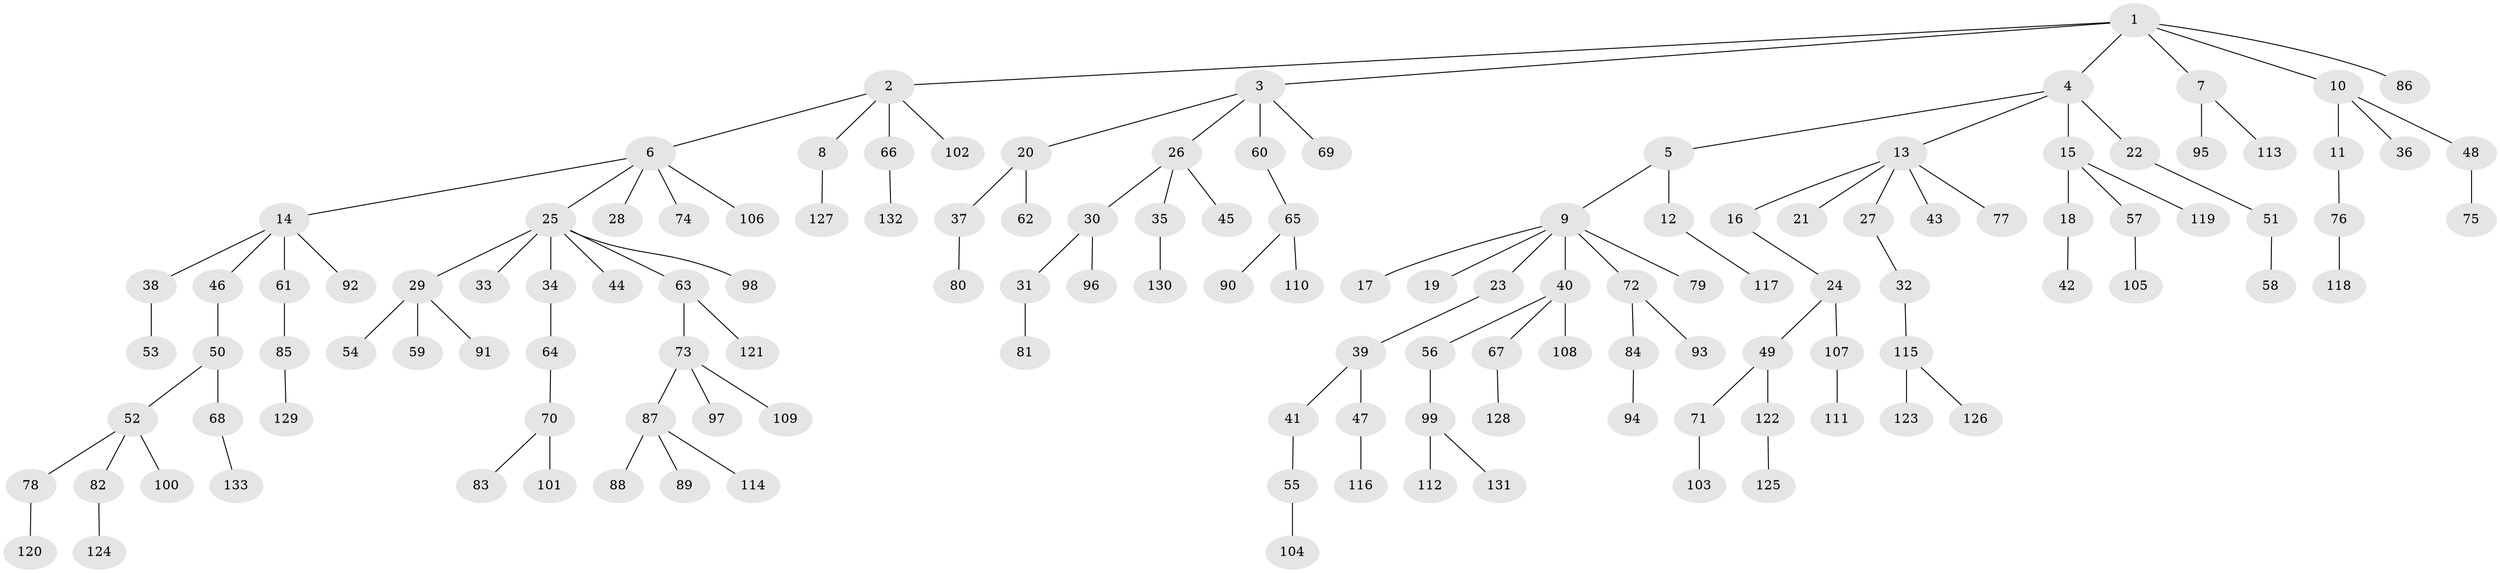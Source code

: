 // coarse degree distribution, {5: 0.05, 4: 0.0375, 3: 0.1375, 2: 0.2625, 1: 0.4875, 6: 0.025}
// Generated by graph-tools (version 1.1) at 2025/51/03/04/25 22:51:26]
// undirected, 133 vertices, 132 edges
graph export_dot {
  node [color=gray90,style=filled];
  1;
  2;
  3;
  4;
  5;
  6;
  7;
  8;
  9;
  10;
  11;
  12;
  13;
  14;
  15;
  16;
  17;
  18;
  19;
  20;
  21;
  22;
  23;
  24;
  25;
  26;
  27;
  28;
  29;
  30;
  31;
  32;
  33;
  34;
  35;
  36;
  37;
  38;
  39;
  40;
  41;
  42;
  43;
  44;
  45;
  46;
  47;
  48;
  49;
  50;
  51;
  52;
  53;
  54;
  55;
  56;
  57;
  58;
  59;
  60;
  61;
  62;
  63;
  64;
  65;
  66;
  67;
  68;
  69;
  70;
  71;
  72;
  73;
  74;
  75;
  76;
  77;
  78;
  79;
  80;
  81;
  82;
  83;
  84;
  85;
  86;
  87;
  88;
  89;
  90;
  91;
  92;
  93;
  94;
  95;
  96;
  97;
  98;
  99;
  100;
  101;
  102;
  103;
  104;
  105;
  106;
  107;
  108;
  109;
  110;
  111;
  112;
  113;
  114;
  115;
  116;
  117;
  118;
  119;
  120;
  121;
  122;
  123;
  124;
  125;
  126;
  127;
  128;
  129;
  130;
  131;
  132;
  133;
  1 -- 2;
  1 -- 3;
  1 -- 4;
  1 -- 7;
  1 -- 10;
  1 -- 86;
  2 -- 6;
  2 -- 8;
  2 -- 66;
  2 -- 102;
  3 -- 20;
  3 -- 26;
  3 -- 60;
  3 -- 69;
  4 -- 5;
  4 -- 13;
  4 -- 15;
  4 -- 22;
  5 -- 9;
  5 -- 12;
  6 -- 14;
  6 -- 25;
  6 -- 28;
  6 -- 74;
  6 -- 106;
  7 -- 95;
  7 -- 113;
  8 -- 127;
  9 -- 17;
  9 -- 19;
  9 -- 23;
  9 -- 40;
  9 -- 72;
  9 -- 79;
  10 -- 11;
  10 -- 36;
  10 -- 48;
  11 -- 76;
  12 -- 117;
  13 -- 16;
  13 -- 21;
  13 -- 27;
  13 -- 43;
  13 -- 77;
  14 -- 38;
  14 -- 46;
  14 -- 61;
  14 -- 92;
  15 -- 18;
  15 -- 57;
  15 -- 119;
  16 -- 24;
  18 -- 42;
  20 -- 37;
  20 -- 62;
  22 -- 51;
  23 -- 39;
  24 -- 49;
  24 -- 107;
  25 -- 29;
  25 -- 33;
  25 -- 34;
  25 -- 44;
  25 -- 63;
  25 -- 98;
  26 -- 30;
  26 -- 35;
  26 -- 45;
  27 -- 32;
  29 -- 54;
  29 -- 59;
  29 -- 91;
  30 -- 31;
  30 -- 96;
  31 -- 81;
  32 -- 115;
  34 -- 64;
  35 -- 130;
  37 -- 80;
  38 -- 53;
  39 -- 41;
  39 -- 47;
  40 -- 56;
  40 -- 67;
  40 -- 108;
  41 -- 55;
  46 -- 50;
  47 -- 116;
  48 -- 75;
  49 -- 71;
  49 -- 122;
  50 -- 52;
  50 -- 68;
  51 -- 58;
  52 -- 78;
  52 -- 82;
  52 -- 100;
  55 -- 104;
  56 -- 99;
  57 -- 105;
  60 -- 65;
  61 -- 85;
  63 -- 73;
  63 -- 121;
  64 -- 70;
  65 -- 90;
  65 -- 110;
  66 -- 132;
  67 -- 128;
  68 -- 133;
  70 -- 83;
  70 -- 101;
  71 -- 103;
  72 -- 84;
  72 -- 93;
  73 -- 87;
  73 -- 97;
  73 -- 109;
  76 -- 118;
  78 -- 120;
  82 -- 124;
  84 -- 94;
  85 -- 129;
  87 -- 88;
  87 -- 89;
  87 -- 114;
  99 -- 112;
  99 -- 131;
  107 -- 111;
  115 -- 123;
  115 -- 126;
  122 -- 125;
}
